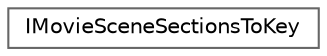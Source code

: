 digraph "Graphical Class Hierarchy"
{
 // INTERACTIVE_SVG=YES
 // LATEX_PDF_SIZE
  bgcolor="transparent";
  edge [fontname=Helvetica,fontsize=10,labelfontname=Helvetica,labelfontsize=10];
  node [fontname=Helvetica,fontsize=10,shape=box,height=0.2,width=0.4];
  rankdir="LR";
  Node0 [id="Node000000",label="IMovieSceneSectionsToKey",height=0.2,width=0.4,color="grey40", fillcolor="white", style="filled",URL="$dc/d59/classIMovieSceneSectionsToKey.html",tooltip="Functionality for having multiple sections per key."];
}
